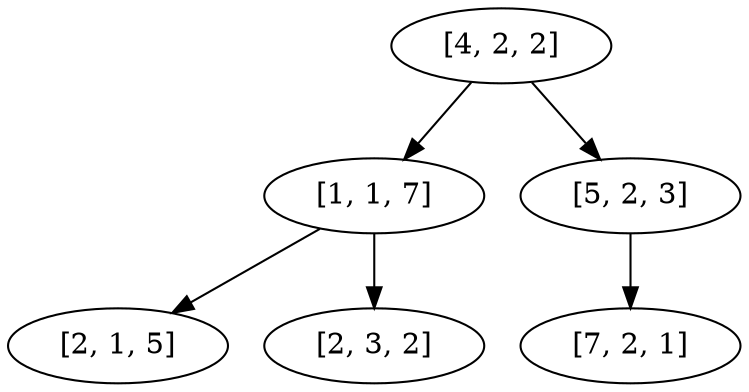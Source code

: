 digraph G {
" [4, 2, 2] " -> " [1, 1, 7] "
" [4, 2, 2] " -> " [5, 2, 3] "
" [1, 1, 7] " -> " [2, 1, 5] "
" [1, 1, 7] " -> " [2, 3, 2] "
" [5, 2, 3] " -> " [7, 2, 1] "
}
digraph G {
" [4, 2, 2] " -> " [1, 1, 7] "
" [4, 2, 2] " -> " [5, 2, 3] "
" [1, 1, 7] " -> " [2, 1, 5] "
" [1, 1, 7] " -> " [2, 3, 2] "
" [5, 2, 3] " -> " [7, 2, 1] "
}
digraph G {
" [4, 2, 2] " -> " [1, 1, 7] "
" [4, 2, 2] " -> " [5, 2, 3] "
" [1, 1, 7] " -> " [2, 1, 5] "
" [1, 1, 7] " -> " [2, 3, 2] "
" [5, 2, 3] " -> " [7, 2, 1] "
}
digraph G {
" [4, 2, 2] " -> " [1, 1, 7] "
" [4, 2, 2] " -> " [5, 2, 3] "
" [1, 1, 7] " -> " [2, 1, 5] "
" [1, 1, 7] " -> " [2, 3, 2] "
" [5, 2, 3] " -> " [7, 2, 1] "
}
digraph G {
" [4, 2, 2] " -> " [1, 1, 7] "
" [4, 2, 2] " -> " [5, 2, 3] "
" [1, 1, 7] " -> " [2, 1, 5] "
" [1, 1, 7] " -> " [2, 3, 2] "
" [5, 2, 3] " -> " [7, 2, 1] "
}
digraph G {
" [4, 2, 2] " -> " [1, 1, 7] "
" [4, 2, 2] " -> " [5, 2, 3] "
" [1, 1, 7] " -> " [2, 1, 5] "
" [1, 1, 7] " -> " [2, 3, 2] "
" [5, 2, 3] " -> " [7, 2, 1] "
}
digraph G {
" [4, 2, 2] " -> " [1, 1, 7] "
" [4, 2, 2] " -> " [5, 2, 3] "
" [1, 1, 7] " -> " [2, 1, 5] "
" [1, 1, 7] " -> " [2, 3, 2] "
" [5, 2, 3] " -> " [7, 2, 1] "
}
digraph G {
" [4, 2, 2] " -> " [1, 1, 7] "
" [4, 2, 2] " -> " [5, 2, 3] "
" [1, 1, 7] " -> " [2, 1, 5] "
" [1, 1, 7] " -> " [2, 3, 2] "
" [5, 2, 3] " -> " [7, 2, 1] "
}
digraph G {
" [4, 2, 2] " -> " [1, 1, 7] "
" [4, 2, 2] " -> " [5, 2, 3] "
" [1, 1, 7] " -> " [2, 1, 5] "
" [1, 1, 7] " -> " [2, 3, 2] "
" [5, 2, 3] " -> " [7, 2, 1] "
}
digraph G {
" [4, 2, 2] " -> " [1, 1, 7] "
" [4, 2, 2] " -> " [5, 2, 3] "
" [1, 1, 7] " -> " [2, 1, 5] "
" [1, 1, 7] " -> " [2, 3, 2] "
" [5, 2, 3] " -> " [7, 2, 1] "
}
digraph G {
" [4, 2, 2] " -> " [1, 1, 7] "
" [4, 2, 2] " -> " [5, 2, 3] "
" [1, 1, 7] " -> " [2, 1, 5] "
" [1, 1, 7] " -> " [2, 3, 2] "
" [5, 2, 3] " -> " [7, 2, 1] "
}
digraph G {
" [4, 2, 2] " -> " [1, 1, 7] "
" [4, 2, 2] " -> " [5, 2, 3] "
" [1, 1, 7] " -> " [2, 1, 5] "
" [1, 1, 7] " -> " [2, 3, 2] "
" [5, 2, 3] " -> " [7, 2, 1] "
}

